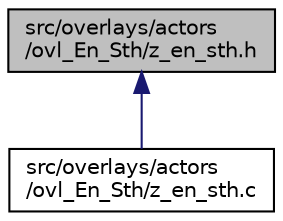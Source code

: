 digraph "src/overlays/actors/ovl_En_Sth/z_en_sth.h"
{
 // LATEX_PDF_SIZE
  edge [fontname="Helvetica",fontsize="10",labelfontname="Helvetica",labelfontsize="10"];
  node [fontname="Helvetica",fontsize="10",shape=record];
  Node1 [label="src/overlays/actors\l/ovl_En_Sth/z_en_sth.h",height=0.2,width=0.4,color="black", fillcolor="grey75", style="filled", fontcolor="black",tooltip=" "];
  Node1 -> Node2 [dir="back",color="midnightblue",fontsize="10",style="solid",fontname="Helvetica"];
  Node2 [label="src/overlays/actors\l/ovl_En_Sth/z_en_sth.c",height=0.2,width=0.4,color="black", fillcolor="white", style="filled",URL="$de/d38/z__en__sth_8c.html",tooltip=" "];
}
